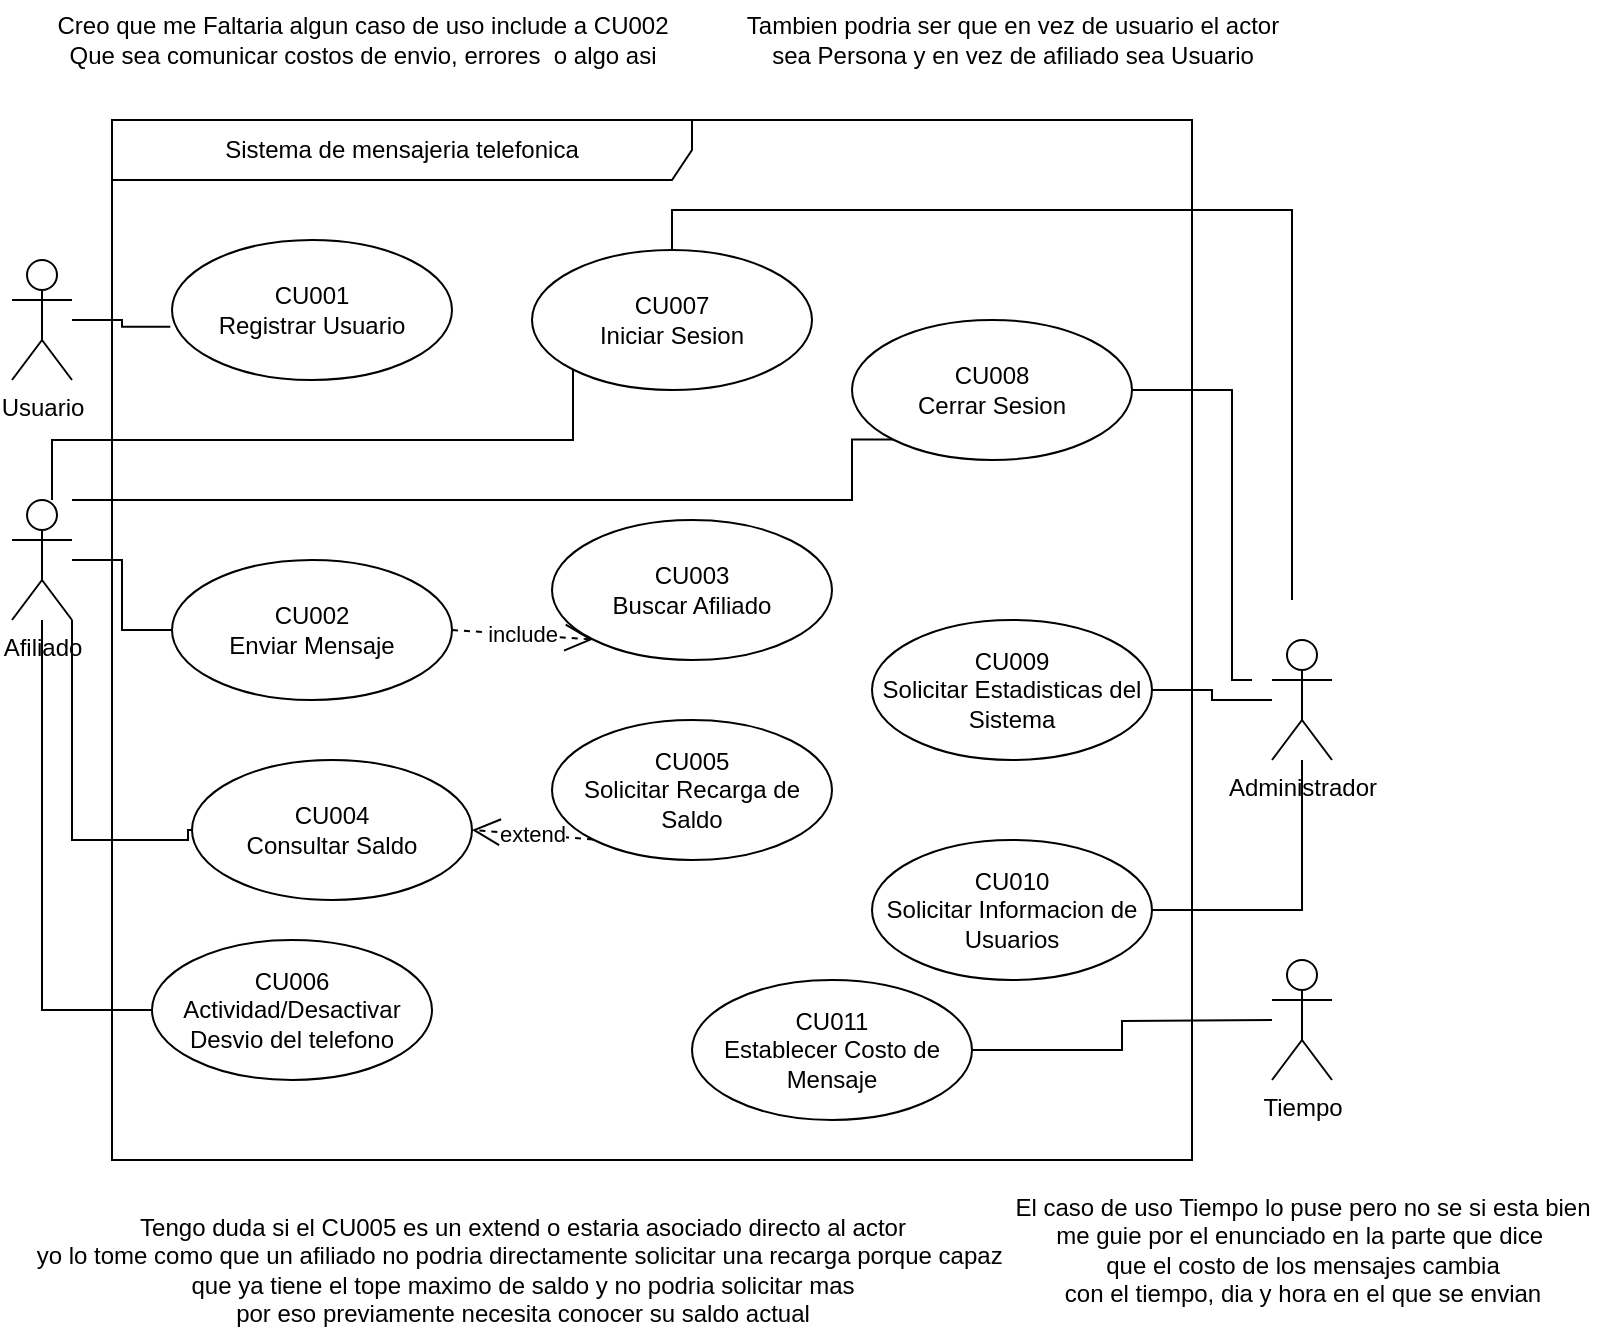 <mxfile version="22.0.2" type="device">
  <diagram name="Página-1" id="e8p_WocuKqu_d4XixzNC">
    <mxGraphModel dx="746" dy="722" grid="1" gridSize="10" guides="1" tooltips="1" connect="1" arrows="1" fold="1" page="1" pageScale="1" pageWidth="827" pageHeight="1169" math="0" shadow="0">
      <root>
        <mxCell id="0" />
        <mxCell id="1" parent="0" />
        <mxCell id="pARZRtlszDCpW-f2g8z--1" value="Sistema de mensajeria telefonica" style="shape=umlFrame;whiteSpace=wrap;html=1;pointerEvents=0;width=290;height=30;" vertex="1" parent="1">
          <mxGeometry x="60" y="90" width="540" height="520" as="geometry" />
        </mxCell>
        <mxCell id="pARZRtlszDCpW-f2g8z--2" value="Usuario" style="shape=umlActor;verticalLabelPosition=bottom;verticalAlign=top;html=1;" vertex="1" parent="1">
          <mxGeometry x="10" y="160" width="30" height="60" as="geometry" />
        </mxCell>
        <mxCell id="pARZRtlszDCpW-f2g8z--3" value="CU001&lt;br&gt;Registrar Usuario" style="ellipse;whiteSpace=wrap;html=1;" vertex="1" parent="1">
          <mxGeometry x="90" y="150" width="140" height="70" as="geometry" />
        </mxCell>
        <mxCell id="pARZRtlszDCpW-f2g8z--7" style="edgeStyle=orthogonalEdgeStyle;rounded=0;orthogonalLoop=1;jettySize=auto;html=1;entryX=0;entryY=0.5;entryDx=0;entryDy=0;endArrow=none;endFill=0;" edge="1" parent="1" source="pARZRtlszDCpW-f2g8z--4" target="pARZRtlszDCpW-f2g8z--5">
          <mxGeometry relative="1" as="geometry" />
        </mxCell>
        <mxCell id="pARZRtlszDCpW-f2g8z--14" style="edgeStyle=orthogonalEdgeStyle;rounded=0;orthogonalLoop=1;jettySize=auto;html=1;entryX=0;entryY=0.5;entryDx=0;entryDy=0;endArrow=none;endFill=0;" edge="1" parent="1" source="pARZRtlszDCpW-f2g8z--4" target="pARZRtlszDCpW-f2g8z--10">
          <mxGeometry relative="1" as="geometry">
            <Array as="points">
              <mxPoint x="25" y="535" />
            </Array>
          </mxGeometry>
        </mxCell>
        <mxCell id="pARZRtlszDCpW-f2g8z--20" style="edgeStyle=orthogonalEdgeStyle;rounded=0;orthogonalLoop=1;jettySize=auto;html=1;entryX=0;entryY=1;entryDx=0;entryDy=0;endArrow=none;endFill=0;" edge="1" parent="1" source="pARZRtlszDCpW-f2g8z--4" target="pARZRtlszDCpW-f2g8z--19">
          <mxGeometry relative="1" as="geometry">
            <Array as="points">
              <mxPoint x="30" y="250" />
              <mxPoint x="291" y="250" />
            </Array>
          </mxGeometry>
        </mxCell>
        <mxCell id="pARZRtlszDCpW-f2g8z--21" style="edgeStyle=orthogonalEdgeStyle;rounded=0;orthogonalLoop=1;jettySize=auto;html=1;entryX=0;entryY=1;entryDx=0;entryDy=0;endArrow=none;endFill=0;" edge="1" parent="1" source="pARZRtlszDCpW-f2g8z--4" target="pARZRtlszDCpW-f2g8z--18">
          <mxGeometry relative="1" as="geometry">
            <Array as="points">
              <mxPoint x="430" y="280" />
              <mxPoint x="430" y="250" />
            </Array>
          </mxGeometry>
        </mxCell>
        <mxCell id="pARZRtlszDCpW-f2g8z--4" value="Afiliado" style="shape=umlActor;verticalLabelPosition=bottom;verticalAlign=top;html=1;" vertex="1" parent="1">
          <mxGeometry x="10" y="280" width="30" height="60" as="geometry" />
        </mxCell>
        <mxCell id="pARZRtlszDCpW-f2g8z--5" value="CU002&lt;br&gt;Enviar Mensaje" style="ellipse;whiteSpace=wrap;html=1;" vertex="1" parent="1">
          <mxGeometry x="90" y="310" width="140" height="70" as="geometry" />
        </mxCell>
        <mxCell id="pARZRtlszDCpW-f2g8z--6" value="CU003&lt;br&gt;Buscar Afiliado" style="ellipse;whiteSpace=wrap;html=1;" vertex="1" parent="1">
          <mxGeometry x="280" y="290" width="140" height="70" as="geometry" />
        </mxCell>
        <mxCell id="pARZRtlszDCpW-f2g8z--8" style="edgeStyle=orthogonalEdgeStyle;rounded=0;orthogonalLoop=1;jettySize=auto;html=1;entryX=-0.006;entryY=0.62;entryDx=0;entryDy=0;entryPerimeter=0;endArrow=none;endFill=0;" edge="1" parent="1" source="pARZRtlszDCpW-f2g8z--2" target="pARZRtlszDCpW-f2g8z--3">
          <mxGeometry relative="1" as="geometry" />
        </mxCell>
        <mxCell id="pARZRtlszDCpW-f2g8z--9" value="include" style="endArrow=open;endSize=12;dashed=1;html=1;rounded=0;exitX=1;exitY=0.5;exitDx=0;exitDy=0;entryX=0;entryY=1;entryDx=0;entryDy=0;" edge="1" parent="1" source="pARZRtlszDCpW-f2g8z--5" target="pARZRtlszDCpW-f2g8z--6">
          <mxGeometry width="160" relative="1" as="geometry">
            <mxPoint x="250" y="330" as="sourcePoint" />
            <mxPoint x="420" y="350" as="targetPoint" />
          </mxGeometry>
        </mxCell>
        <mxCell id="pARZRtlszDCpW-f2g8z--10" value="CU006&lt;br&gt;Actividad/Desactivar Desvio del telefono" style="ellipse;whiteSpace=wrap;html=1;" vertex="1" parent="1">
          <mxGeometry x="80" y="500" width="140" height="70" as="geometry" />
        </mxCell>
        <mxCell id="pARZRtlszDCpW-f2g8z--11" value="CU005&lt;br&gt;Solicitar Recarga de Saldo" style="ellipse;whiteSpace=wrap;html=1;" vertex="1" parent="1">
          <mxGeometry x="280" y="390" width="140" height="70" as="geometry" />
        </mxCell>
        <mxCell id="pARZRtlszDCpW-f2g8z--12" value="CU004&lt;br&gt;Consultar Saldo" style="ellipse;whiteSpace=wrap;html=1;" vertex="1" parent="1">
          <mxGeometry x="100" y="410" width="140" height="70" as="geometry" />
        </mxCell>
        <mxCell id="pARZRtlszDCpW-f2g8z--13" style="edgeStyle=orthogonalEdgeStyle;rounded=0;orthogonalLoop=1;jettySize=auto;html=1;endArrow=none;endFill=0;" edge="1" parent="1" source="pARZRtlszDCpW-f2g8z--4">
          <mxGeometry relative="1" as="geometry">
            <mxPoint x="100" y="445" as="targetPoint" />
            <Array as="points">
              <mxPoint x="40" y="450" />
              <mxPoint x="98" y="450" />
            </Array>
          </mxGeometry>
        </mxCell>
        <mxCell id="pARZRtlszDCpW-f2g8z--15" value="extend" style="endArrow=open;endSize=12;dashed=1;html=1;rounded=0;exitX=0;exitY=1;exitDx=0;exitDy=0;entryX=1;entryY=0.5;entryDx=0;entryDy=0;" edge="1" parent="1" source="pARZRtlszDCpW-f2g8z--11" target="pARZRtlszDCpW-f2g8z--12">
          <mxGeometry width="160" relative="1" as="geometry">
            <mxPoint x="250" y="330" as="sourcePoint" />
            <mxPoint x="410" y="330" as="targetPoint" />
          </mxGeometry>
        </mxCell>
        <mxCell id="pARZRtlszDCpW-f2g8z--16" value="Tengo duda si el CU005 es un extend o estaria asociado directo al actor&lt;br&gt;yo lo tome como que un afiliado no podria directamente solicitar una recarga porque capaz&amp;nbsp;&lt;br&gt;que ya tiene el tope maximo de saldo y no podria solicitar mas&lt;br&gt;por eso previamente necesita conocer su saldo actual" style="text;html=1;align=center;verticalAlign=middle;resizable=0;points=[];autosize=1;strokeColor=none;fillColor=none;" vertex="1" parent="1">
          <mxGeometry x="10" y="630" width="510" height="70" as="geometry" />
        </mxCell>
        <mxCell id="pARZRtlszDCpW-f2g8z--22" style="edgeStyle=orthogonalEdgeStyle;rounded=0;orthogonalLoop=1;jettySize=auto;html=1;entryX=0.5;entryY=0;entryDx=0;entryDy=0;endArrow=none;endFill=0;" edge="1" parent="1" target="pARZRtlszDCpW-f2g8z--19">
          <mxGeometry relative="1" as="geometry">
            <mxPoint x="650" y="330" as="sourcePoint" />
            <Array as="points">
              <mxPoint x="650" y="135" />
              <mxPoint x="340" y="135" />
            </Array>
          </mxGeometry>
        </mxCell>
        <mxCell id="pARZRtlszDCpW-f2g8z--17" value="Administrador&lt;br&gt;" style="shape=umlActor;verticalLabelPosition=bottom;verticalAlign=top;html=1;" vertex="1" parent="1">
          <mxGeometry x="640" y="350" width="30" height="60" as="geometry" />
        </mxCell>
        <mxCell id="pARZRtlszDCpW-f2g8z--18" value="CU008&lt;br&gt;Cerrar Sesion" style="ellipse;whiteSpace=wrap;html=1;" vertex="1" parent="1">
          <mxGeometry x="430" y="190" width="140" height="70" as="geometry" />
        </mxCell>
        <mxCell id="pARZRtlszDCpW-f2g8z--19" value="CU007&lt;br&gt;Iniciar Sesion" style="ellipse;whiteSpace=wrap;html=1;" vertex="1" parent="1">
          <mxGeometry x="270" y="155" width="140" height="70" as="geometry" />
        </mxCell>
        <mxCell id="pARZRtlszDCpW-f2g8z--23" style="edgeStyle=orthogonalEdgeStyle;rounded=0;orthogonalLoop=1;jettySize=auto;html=1;endArrow=none;endFill=0;" edge="1" parent="1" source="pARZRtlszDCpW-f2g8z--18">
          <mxGeometry relative="1" as="geometry">
            <mxPoint x="630" y="370" as="targetPoint" />
            <Array as="points">
              <mxPoint x="620" y="225" />
              <mxPoint x="620" y="370" />
            </Array>
          </mxGeometry>
        </mxCell>
        <mxCell id="pARZRtlszDCpW-f2g8z--27" style="edgeStyle=orthogonalEdgeStyle;rounded=0;orthogonalLoop=1;jettySize=auto;html=1;endArrow=none;endFill=0;" edge="1" parent="1" source="pARZRtlszDCpW-f2g8z--24" target="pARZRtlszDCpW-f2g8z--17">
          <mxGeometry relative="1" as="geometry" />
        </mxCell>
        <mxCell id="pARZRtlszDCpW-f2g8z--24" value="CU009&lt;br&gt;Solicitar Estadisticas del Sistema" style="ellipse;whiteSpace=wrap;html=1;" vertex="1" parent="1">
          <mxGeometry x="440" y="340" width="140" height="70" as="geometry" />
        </mxCell>
        <mxCell id="pARZRtlszDCpW-f2g8z--26" style="edgeStyle=orthogonalEdgeStyle;rounded=0;orthogonalLoop=1;jettySize=auto;html=1;endArrow=none;endFill=0;" edge="1" parent="1" source="pARZRtlszDCpW-f2g8z--25" target="pARZRtlszDCpW-f2g8z--17">
          <mxGeometry relative="1" as="geometry" />
        </mxCell>
        <mxCell id="pARZRtlszDCpW-f2g8z--25" value="CU010&lt;br&gt;Solicitar Informacion de Usuarios" style="ellipse;whiteSpace=wrap;html=1;" vertex="1" parent="1">
          <mxGeometry x="440" y="450" width="140" height="70" as="geometry" />
        </mxCell>
        <mxCell id="pARZRtlszDCpW-f2g8z--28" value="Tiempo" style="shape=umlActor;verticalLabelPosition=bottom;verticalAlign=top;html=1;" vertex="1" parent="1">
          <mxGeometry x="640" y="510" width="30" height="60" as="geometry" />
        </mxCell>
        <mxCell id="pARZRtlszDCpW-f2g8z--29" value="CU011&lt;br&gt;Establecer Costo de Mensaje" style="ellipse;whiteSpace=wrap;html=1;" vertex="1" parent="1">
          <mxGeometry x="350" y="520" width="140" height="70" as="geometry" />
        </mxCell>
        <mxCell id="pARZRtlszDCpW-f2g8z--30" style="edgeStyle=orthogonalEdgeStyle;rounded=0;orthogonalLoop=1;jettySize=auto;html=1;endArrow=none;endFill=0;" edge="1" parent="1" source="pARZRtlszDCpW-f2g8z--29">
          <mxGeometry relative="1" as="geometry">
            <mxPoint x="640" y="540" as="targetPoint" />
          </mxGeometry>
        </mxCell>
        <mxCell id="pARZRtlszDCpW-f2g8z--31" value="Creo que me Faltaria algun caso de uso include a CU002&lt;br&gt;Que sea comunicar costos de envio, errores&amp;nbsp; o algo asi" style="text;html=1;align=center;verticalAlign=middle;resizable=0;points=[];autosize=1;strokeColor=none;fillColor=none;" vertex="1" parent="1">
          <mxGeometry x="20" y="30" width="330" height="40" as="geometry" />
        </mxCell>
        <mxCell id="pARZRtlszDCpW-f2g8z--32" value="Tambien podria ser que en vez de usuario el actor&lt;br&gt;sea Persona y en vez de afiliado sea Usuario" style="text;html=1;align=center;verticalAlign=middle;resizable=0;points=[];autosize=1;strokeColor=none;fillColor=none;" vertex="1" parent="1">
          <mxGeometry x="365" y="30" width="290" height="40" as="geometry" />
        </mxCell>
        <mxCell id="pARZRtlszDCpW-f2g8z--33" value="El caso de uso Tiempo lo puse pero no se si esta bien&lt;br&gt;me guie por el enunciado en la parte que dice&amp;nbsp;&lt;br&gt;que el costo de los mensajes cambia&lt;br&gt;con el tiempo, dia y hora en el que se envian" style="text;html=1;align=center;verticalAlign=middle;resizable=0;points=[];autosize=1;strokeColor=none;fillColor=none;" vertex="1" parent="1">
          <mxGeometry x="500" y="620" width="310" height="70" as="geometry" />
        </mxCell>
      </root>
    </mxGraphModel>
  </diagram>
</mxfile>
